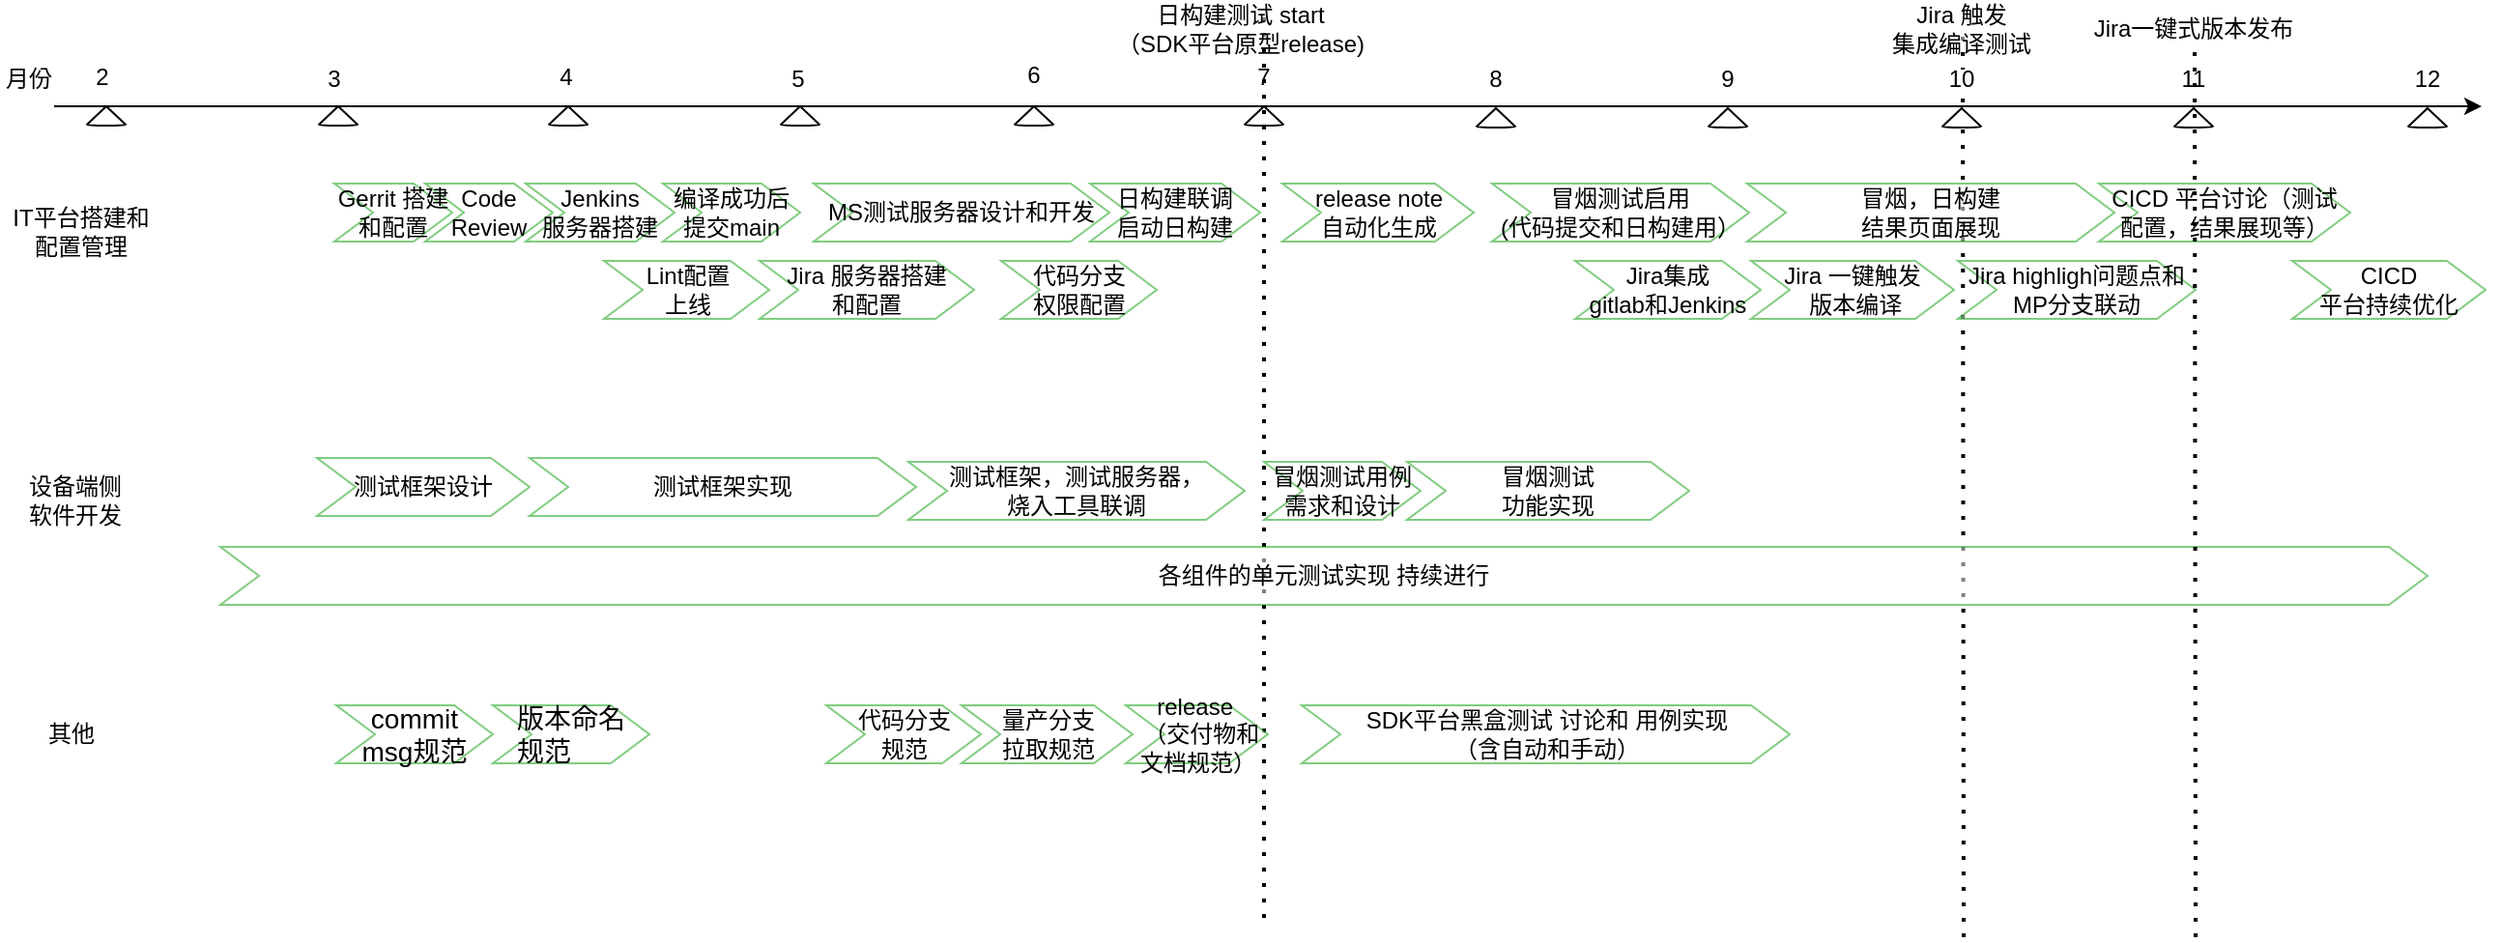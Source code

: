 <mxfile version="13.9.9" type="device"><diagram id="5xCyQItHGErEA7Cmsyjt" name="第 1 页"><mxGraphModel dx="1422" dy="822" grid="1" gridSize="10" guides="1" tooltips="1" connect="1" arrows="1" fold="1" page="1" pageScale="1" pageWidth="1169" pageHeight="827" math="0" shadow="0"><root><mxCell id="0"/><mxCell id="1" parent="0"/><mxCell id="mL7zCbA36bGEXKyvUQuD-14" value="月份" style="rounded=1;whiteSpace=wrap;html=1;strokeColor=none;" parent="1" vertex="1"><mxGeometry x="14" y="181" width="30" height="10" as="geometry"/></mxCell><mxCell id="mL7zCbA36bGEXKyvUQuD-22" value="" style="verticalLabelPosition=bottom;verticalAlign=top;html=1;shape=mxgraph.basic.cone2;dx=0.5;dy=0.95;" parent="1" vertex="1"><mxGeometry x="59" y="200" width="20" height="10" as="geometry"/></mxCell><mxCell id="mL7zCbA36bGEXKyvUQuD-24" value="" style="verticalLabelPosition=bottom;verticalAlign=top;html=1;shape=mxgraph.basic.cone2;dx=0.5;dy=0.95;" parent="1" vertex="1"><mxGeometry x="179" y="200" width="20" height="10" as="geometry"/></mxCell><mxCell id="mL7zCbA36bGEXKyvUQuD-26" value="" style="verticalLabelPosition=bottom;verticalAlign=top;html=1;shape=mxgraph.basic.cone2;dx=0.5;dy=0.95;" parent="1" vertex="1"><mxGeometry x="298" y="200" width="20" height="10" as="geometry"/></mxCell><mxCell id="mL7zCbA36bGEXKyvUQuD-28" value="" style="verticalLabelPosition=bottom;verticalAlign=top;html=1;shape=mxgraph.basic.cone2;dx=0.5;dy=0.95;" parent="1" vertex="1"><mxGeometry x="418" y="200" width="20" height="10" as="geometry"/></mxCell><mxCell id="mL7zCbA36bGEXKyvUQuD-30" value="" style="verticalLabelPosition=bottom;verticalAlign=top;html=1;shape=mxgraph.basic.cone2;dx=0.5;dy=0.95;" parent="1" vertex="1"><mxGeometry x="539" y="200" width="20" height="10" as="geometry"/></mxCell><mxCell id="mL7zCbA36bGEXKyvUQuD-32" value="" style="verticalLabelPosition=bottom;verticalAlign=top;html=1;shape=mxgraph.basic.cone2;dx=0.5;dy=0.95;" parent="1" vertex="1"><mxGeometry x="658" y="200" width="20" height="10" as="geometry"/></mxCell><mxCell id="mL7zCbA36bGEXKyvUQuD-34" value="2" style="rounded=1;whiteSpace=wrap;html=1;strokeColor=none;" parent="1" vertex="1"><mxGeometry x="52" y="180" width="30" height="10" as="geometry"/></mxCell><mxCell id="mL7zCbA36bGEXKyvUQuD-37" value="3" style="rounded=1;whiteSpace=wrap;html=1;strokeColor=none;" parent="1" vertex="1"><mxGeometry x="172" y="181" width="30" height="10" as="geometry"/></mxCell><mxCell id="mL7zCbA36bGEXKyvUQuD-39" value="4" style="rounded=1;whiteSpace=wrap;html=1;strokeColor=none;" parent="1" vertex="1"><mxGeometry x="292" y="180" width="30" height="10" as="geometry"/></mxCell><mxCell id="mL7zCbA36bGEXKyvUQuD-41" value="5" style="rounded=1;whiteSpace=wrap;html=1;strokeColor=none;" parent="1" vertex="1"><mxGeometry x="412" y="181" width="30" height="10" as="geometry"/></mxCell><mxCell id="mL7zCbA36bGEXKyvUQuD-43" value="6" style="rounded=1;whiteSpace=wrap;html=1;strokeColor=none;" parent="1" vertex="1"><mxGeometry x="534" y="179" width="30" height="10" as="geometry"/></mxCell><mxCell id="mL7zCbA36bGEXKyvUQuD-45" value="7" style="rounded=1;whiteSpace=wrap;html=1;strokeColor=none;" parent="1" vertex="1"><mxGeometry x="653" y="180" width="30" height="10" as="geometry"/></mxCell><mxCell id="mL7zCbA36bGEXKyvUQuD-46" value="设备端侧&lt;br&gt;软件开发" style="rounded=1;whiteSpace=wrap;html=1;strokeColor=none;" parent="1" vertex="1"><mxGeometry x="18" y="379" width="70" height="50" as="geometry"/></mxCell><mxCell id="mL7zCbA36bGEXKyvUQuD-50" value="" style="endArrow=classic;html=1;" parent="1" edge="1"><mxGeometry width="50" height="50" relative="1" as="geometry"><mxPoint x="42" y="200" as="sourcePoint"/><mxPoint x="1298" y="200" as="targetPoint"/></mxGeometry></mxCell><mxCell id="mL7zCbA36bGEXKyvUQuD-60" value="Code Review" style="shape=step;perimeter=stepPerimeter;whiteSpace=wrap;html=1;fixedSize=1;opacity=50;strokeWidth=1;strokeColor=#009900;" parent="1" vertex="1"><mxGeometry x="234" y="240" width="66" height="30" as="geometry"/></mxCell><mxCell id="mL7zCbA36bGEXKyvUQuD-61" value="MS测试服务器设计和开发" style="shape=step;perimeter=stepPerimeter;whiteSpace=wrap;html=1;fixedSize=1;opacity=50;strokeWidth=1;strokeColor=#009900;" parent="1" vertex="1"><mxGeometry x="435" y="240" width="153" height="30" as="geometry"/></mxCell><mxCell id="mL7zCbA36bGEXKyvUQuD-73" value="" style="endArrow=none;dashed=1;html=1;dashPattern=1 3;strokeWidth=2;" parent="1" edge="1"><mxGeometry width="50" height="50" relative="1" as="geometry"><mxPoint x="1030" y="630" as="sourcePoint"/><mxPoint x="1029.5" y="164" as="targetPoint"/></mxGeometry></mxCell><mxCell id="mL7zCbA36bGEXKyvUQuD-111" value="" style="endArrow=none;dashed=1;html=1;dashPattern=1 3;strokeWidth=2;" parent="1" edge="1"><mxGeometry width="50" height="50" relative="1" as="geometry"><mxPoint x="668" y="620" as="sourcePoint"/><mxPoint x="668" y="150" as="targetPoint"/></mxGeometry></mxCell><mxCell id="mL7zCbA36bGEXKyvUQuD-112" value="日构建测试 start &lt;br&gt;（SDK平台原型release)" style="rounded=1;whiteSpace=wrap;html=1;strokeWidth=1;opacity=50;strokeColor=none;" parent="1" vertex="1"><mxGeometry x="588" y="150" width="136" height="20" as="geometry"/></mxCell><mxCell id="mL7zCbA36bGEXKyvUQuD-120" value="测试框架设计" style="shape=step;perimeter=stepPerimeter;whiteSpace=wrap;html=1;fixedSize=1;opacity=50;strokeWidth=1;strokeColor=#009900;" parent="1" vertex="1"><mxGeometry x="178" y="382" width="110" height="30" as="geometry"/></mxCell><mxCell id="jCuOMDHAun9J_9iQ6c46-1" value="IT平台搭建和&lt;br&gt;配置管理" style="rounded=1;whiteSpace=wrap;html=1;strokeColor=none;" parent="1" vertex="1"><mxGeometry x="16" y="240" width="80" height="50" as="geometry"/></mxCell><mxCell id="jCuOMDHAun9J_9iQ6c46-2" value="Gerrit 搭建&lt;br&gt;和配置" style="shape=step;perimeter=stepPerimeter;whiteSpace=wrap;html=1;fixedSize=1;opacity=50;strokeWidth=1;strokeColor=#009900;" parent="1" vertex="1"><mxGeometry x="187" y="240" width="61" height="30" as="geometry"/></mxCell><mxCell id="jCuOMDHAun9J_9iQ6c46-3" value="Jira 服务器搭建&lt;br&gt;和配置" style="shape=step;perimeter=stepPerimeter;whiteSpace=wrap;html=1;fixedSize=1;opacity=50;strokeWidth=1;strokeColor=#009900;" parent="1" vertex="1"><mxGeometry x="407" y="280" width="111" height="30" as="geometry"/></mxCell><mxCell id="jCuOMDHAun9J_9iQ6c46-4" value="代码分支&lt;br&gt;权限配置" style="shape=step;perimeter=stepPerimeter;whiteSpace=wrap;html=1;fixedSize=1;opacity=50;strokeWidth=1;strokeColor=#009900;" parent="1" vertex="1"><mxGeometry x="532" y="280" width="80.5" height="30" as="geometry"/></mxCell><mxCell id="jCuOMDHAun9J_9iQ6c46-5" value="release note&lt;br&gt;自动化生成" style="shape=step;perimeter=stepPerimeter;whiteSpace=wrap;html=1;fixedSize=1;opacity=50;strokeWidth=1;strokeColor=#009900;" parent="1" vertex="1"><mxGeometry x="677.5" y="240" width="99" height="30" as="geometry"/></mxCell><mxCell id="jCuOMDHAun9J_9iQ6c46-6" value="Lint配置&lt;br&gt;上线" style="shape=step;perimeter=stepPerimeter;whiteSpace=wrap;html=1;fixedSize=1;opacity=50;strokeWidth=1;strokeColor=#009900;" parent="1" vertex="1"><mxGeometry x="326.5" y="280" width="85.5" height="30" as="geometry"/></mxCell><mxCell id="jCuOMDHAun9J_9iQ6c46-8" value="冒烟测试用例需求和设计" style="shape=step;perimeter=stepPerimeter;whiteSpace=wrap;html=1;fixedSize=1;opacity=50;strokeWidth=1;strokeColor=#009900;" parent="1" vertex="1"><mxGeometry x="668" y="384" width="81" height="30" as="geometry"/></mxCell><mxCell id="jCuOMDHAun9J_9iQ6c46-9" value="冒烟测试&lt;br&gt;功能实现" style="shape=step;perimeter=stepPerimeter;whiteSpace=wrap;html=1;fixedSize=1;opacity=50;strokeWidth=1;strokeColor=#009900;" parent="1" vertex="1"><mxGeometry x="742" y="384" width="146" height="30" as="geometry"/></mxCell><mxCell id="jCuOMDHAun9J_9iQ6c46-10" value="各组件的单元测试实现 持续进行" style="shape=step;perimeter=stepPerimeter;whiteSpace=wrap;html=1;fixedSize=1;opacity=50;strokeWidth=1;strokeColor=#009900;" parent="1" vertex="1"><mxGeometry x="128" y="428" width="1142" height="30" as="geometry"/></mxCell><mxCell id="jCuOMDHAun9J_9iQ6c46-11" value="&lt;span&gt;Jira 一键触发&lt;br&gt;&amp;nbsp;版本编译&lt;/span&gt;" style="shape=step;perimeter=stepPerimeter;whiteSpace=wrap;html=1;fixedSize=1;opacity=50;strokeWidth=1;strokeColor=#009900;" parent="1" vertex="1"><mxGeometry x="920" y="280" width="105" height="30" as="geometry"/></mxCell><mxCell id="jCuOMDHAun9J_9iQ6c46-15" value="Jira highligh问题点和MP分支联动" style="shape=step;perimeter=stepPerimeter;whiteSpace=wrap;html=1;fixedSize=1;opacity=50;strokeWidth=1;strokeColor=#009900;" parent="1" vertex="1"><mxGeometry x="1027" y="280" width="123" height="30" as="geometry"/></mxCell><mxCell id="jCuOMDHAun9J_9iQ6c46-16" value="Jira集成 &lt;br&gt;gitlab和Jenkins" style="shape=step;perimeter=stepPerimeter;whiteSpace=wrap;html=1;fixedSize=1;opacity=50;strokeWidth=1;strokeColor=#009900;" parent="1" vertex="1"><mxGeometry x="829" y="280" width="96" height="30" as="geometry"/></mxCell><mxCell id="jCuOMDHAun9J_9iQ6c46-19" value="" style="verticalLabelPosition=bottom;verticalAlign=top;html=1;shape=mxgraph.basic.cone2;dx=0.5;dy=0.95;" parent="1" vertex="1"><mxGeometry x="778" y="201" width="20" height="10" as="geometry"/></mxCell><mxCell id="jCuOMDHAun9J_9iQ6c46-21" value="8" style="rounded=1;whiteSpace=wrap;html=1;strokeColor=none;" parent="1" vertex="1"><mxGeometry x="773" y="181" width="30" height="10" as="geometry"/></mxCell><mxCell id="jCuOMDHAun9J_9iQ6c46-23" value="Jenkins&lt;br&gt;服务器搭建" style="shape=step;perimeter=stepPerimeter;whiteSpace=wrap;html=1;fixedSize=1;opacity=50;strokeWidth=1;strokeColor=#009900;" parent="1" vertex="1"><mxGeometry x="286" y="240" width="77" height="30" as="geometry"/></mxCell><mxCell id="jCuOMDHAun9J_9iQ6c46-24" value="编译成功后提交main" style="shape=step;perimeter=stepPerimeter;whiteSpace=wrap;html=1;fixedSize=1;opacity=50;strokeWidth=1;strokeColor=#009900;" parent="1" vertex="1"><mxGeometry x="357" y="240" width="71" height="30" as="geometry"/></mxCell><mxCell id="jCuOMDHAun9J_9iQ6c46-27" value="" style="verticalLabelPosition=bottom;verticalAlign=top;html=1;shape=mxgraph.basic.cone2;dx=0.5;dy=0.95;" parent="1" vertex="1"><mxGeometry x="898" y="201" width="20" height="10" as="geometry"/></mxCell><mxCell id="jCuOMDHAun9J_9iQ6c46-28" value="9" style="rounded=1;whiteSpace=wrap;html=1;strokeColor=none;" parent="1" vertex="1"><mxGeometry x="893" y="181" width="30" height="10" as="geometry"/></mxCell><mxCell id="jCuOMDHAun9J_9iQ6c46-31" value="" style="verticalLabelPosition=bottom;verticalAlign=top;html=1;shape=mxgraph.basic.cone2;dx=0.5;dy=0.95;" parent="1" vertex="1"><mxGeometry x="1019" y="201" width="20" height="10" as="geometry"/></mxCell><mxCell id="jCuOMDHAun9J_9iQ6c46-32" value="10" style="rounded=1;whiteSpace=wrap;html=1;strokeColor=none;" parent="1" vertex="1"><mxGeometry x="1014" y="181" width="30" height="10" as="geometry"/></mxCell><mxCell id="jCuOMDHAun9J_9iQ6c46-35" value="&lt;font style=&quot;font-size: 12px&quot;&gt;Jira 触发&lt;br&gt;集成编译测试&lt;/font&gt;" style="rounded=1;whiteSpace=wrap;html=1;strokeWidth=1;opacity=50;strokeColor=none;" parent="1" vertex="1"><mxGeometry x="969" y="150" width="120" height="20" as="geometry"/></mxCell><mxCell id="jCuOMDHAun9J_9iQ6c46-37" value="代码分支&lt;br&gt;规范" style="shape=step;perimeter=stepPerimeter;whiteSpace=wrap;html=1;fixedSize=1;opacity=50;strokeWidth=1;strokeColor=#009900;" parent="1" vertex="1"><mxGeometry x="441.5" y="510" width="80" height="30" as="geometry"/></mxCell><mxCell id="jCuOMDHAun9J_9iQ6c46-44" value="其他" style="rounded=1;whiteSpace=wrap;html=1;strokeColor=none;" parent="1" vertex="1"><mxGeometry x="16" y="500" width="70" height="50" as="geometry"/></mxCell><mxCell id="jCuOMDHAun9J_9iQ6c46-45" value="&lt;span style=&quot;text-align: left ; font-size: 10.5pt&quot;&gt;commit&lt;br&gt;&lt;/span&gt;&lt;span style=&quot;text-align: left ; font-size: 10.5pt&quot;&gt;msg&lt;/span&gt;&lt;span style=&quot;text-align: left ; font-size: 10.5pt&quot;&gt;规范&lt;/span&gt;" style="shape=step;perimeter=stepPerimeter;whiteSpace=wrap;html=1;fixedSize=1;opacity=50;strokeWidth=1;strokeColor=#009900;" parent="1" vertex="1"><mxGeometry x="188" y="510" width="81" height="30" as="geometry"/></mxCell><mxCell id="jCuOMDHAun9J_9iQ6c46-46" value="量产分支 &lt;br&gt;拉取规范" style="shape=step;perimeter=stepPerimeter;whiteSpace=wrap;html=1;fixedSize=1;opacity=50;strokeWidth=1;strokeColor=#009900;" parent="1" vertex="1"><mxGeometry x="511.5" y="510" width="88.5" height="30" as="geometry"/></mxCell><mxCell id="jCuOMDHAun9J_9iQ6c46-47" value="日构建联调&lt;br&gt;启动日构建" style="shape=step;perimeter=stepPerimeter;whiteSpace=wrap;html=1;fixedSize=1;opacity=50;strokeWidth=1;strokeColor=#009900;" parent="1" vertex="1"><mxGeometry x="578" y="240" width="88" height="30" as="geometry"/></mxCell><mxCell id="jCuOMDHAun9J_9iQ6c46-48" value="冒烟测试启用&lt;br&gt;(代码提交和日构建用）" style="shape=step;perimeter=stepPerimeter;whiteSpace=wrap;html=1;fixedSize=1;opacity=50;strokeWidth=1;strokeColor=#009900;" parent="1" vertex="1"><mxGeometry x="786" y="240" width="133" height="30" as="geometry"/></mxCell><mxCell id="jCuOMDHAun9J_9iQ6c46-51" value="测试框架实现" style="shape=step;perimeter=stepPerimeter;whiteSpace=wrap;html=1;fixedSize=1;opacity=50;strokeWidth=1;strokeColor=#009900;" parent="1" vertex="1"><mxGeometry x="288" y="382" width="200" height="30" as="geometry"/></mxCell><mxCell id="jCuOMDHAun9J_9iQ6c46-52" value="测试框架，测试服务器，&lt;br&gt;烧入工具联调" style="shape=step;perimeter=stepPerimeter;whiteSpace=wrap;html=1;fixedSize=1;opacity=50;strokeWidth=1;strokeColor=#009900;" parent="1" vertex="1"><mxGeometry x="484" y="384" width="174" height="30" as="geometry"/></mxCell><mxCell id="jCuOMDHAun9J_9iQ6c46-53" value="冒烟，日构建&lt;br&gt;结果页面展现" style="shape=step;perimeter=stepPerimeter;whiteSpace=wrap;html=1;fixedSize=1;opacity=50;strokeWidth=1;strokeColor=#009900;" parent="1" vertex="1"><mxGeometry x="918" y="240" width="190" height="30" as="geometry"/></mxCell><mxCell id="jCuOMDHAun9J_9iQ6c46-58" value="&lt;div style=&quot;text-align: left&quot;&gt;&lt;span style=&quot;font-size: 14px&quot;&gt;版本命名&lt;/span&gt;&lt;/div&gt;&lt;div style=&quot;text-align: left&quot;&gt;&lt;span style=&quot;font-size: 14px&quot;&gt;规范&lt;/span&gt;&lt;/div&gt;" style="shape=step;perimeter=stepPerimeter;whiteSpace=wrap;html=1;fixedSize=1;opacity=50;strokeWidth=1;strokeColor=#009900;" parent="1" vertex="1"><mxGeometry x="269" y="510" width="81" height="30" as="geometry"/></mxCell><mxCell id="jCuOMDHAun9J_9iQ6c46-59" value="release&amp;nbsp;&lt;br&gt;&amp;nbsp;（交付物和文档规范）" style="shape=step;perimeter=stepPerimeter;whiteSpace=wrap;html=1;fixedSize=1;opacity=50;strokeWidth=1;strokeColor=#009900;" parent="1" vertex="1"><mxGeometry x="596.5" y="510" width="73.5" height="30" as="geometry"/></mxCell><mxCell id="jCuOMDHAun9J_9iQ6c46-61" value="" style="verticalLabelPosition=bottom;verticalAlign=top;html=1;shape=mxgraph.basic.cone2;dx=0.5;dy=0.95;" parent="1" vertex="1"><mxGeometry x="1139" y="201" width="20" height="10" as="geometry"/></mxCell><mxCell id="jCuOMDHAun9J_9iQ6c46-62" value="11" style="rounded=1;whiteSpace=wrap;html=1;strokeColor=none;" parent="1" vertex="1"><mxGeometry x="1134" y="181" width="30" height="10" as="geometry"/></mxCell><mxCell id="jCuOMDHAun9J_9iQ6c46-63" value="" style="verticalLabelPosition=bottom;verticalAlign=top;html=1;shape=mxgraph.basic.cone2;dx=0.5;dy=0.95;" parent="1" vertex="1"><mxGeometry x="1260" y="201" width="20" height="10" as="geometry"/></mxCell><mxCell id="jCuOMDHAun9J_9iQ6c46-64" value="12" style="rounded=1;whiteSpace=wrap;html=1;strokeColor=none;" parent="1" vertex="1"><mxGeometry x="1255" y="181" width="30" height="10" as="geometry"/></mxCell><mxCell id="jCuOMDHAun9J_9iQ6c46-65" value="CICD 平台讨论（测试配置，结果展现等）" style="shape=step;perimeter=stepPerimeter;whiteSpace=wrap;html=1;fixedSize=1;opacity=50;strokeWidth=1;strokeColor=#009900;" parent="1" vertex="1"><mxGeometry x="1100" y="240" width="130" height="30" as="geometry"/></mxCell><mxCell id="jCuOMDHAun9J_9iQ6c46-66" value="CICD&lt;br&gt;平台持续优化" style="shape=step;perimeter=stepPerimeter;whiteSpace=wrap;html=1;fixedSize=1;opacity=50;strokeWidth=1;strokeColor=#009900;" parent="1" vertex="1"><mxGeometry x="1200" y="280" width="100" height="30" as="geometry"/></mxCell><mxCell id="jCuOMDHAun9J_9iQ6c46-67" value="SDK平台黑盒测试 讨论和 用例实现 &lt;br&gt;（含自动和手动）" style="shape=step;perimeter=stepPerimeter;whiteSpace=wrap;html=1;fixedSize=1;opacity=50;strokeWidth=1;strokeColor=#009900;" parent="1" vertex="1"><mxGeometry x="687.5" y="510" width="252.5" height="30" as="geometry"/></mxCell><mxCell id="jCuOMDHAun9J_9iQ6c46-68" value="" style="endArrow=none;dashed=1;html=1;dashPattern=1 3;strokeWidth=2;" parent="1" edge="1"><mxGeometry width="50" height="50" relative="1" as="geometry"><mxPoint x="1150" y="630" as="sourcePoint"/><mxPoint x="1149.5" y="170" as="targetPoint"/></mxGeometry></mxCell><mxCell id="jCuOMDHAun9J_9iQ6c46-69" value="Jira一键式版本发布" style="rounded=1;whiteSpace=wrap;html=1;strokeWidth=1;opacity=50;strokeColor=none;" parent="1" vertex="1"><mxGeometry x="1081" y="150" width="136" height="20" as="geometry"/></mxCell></root></mxGraphModel></diagram></mxfile>